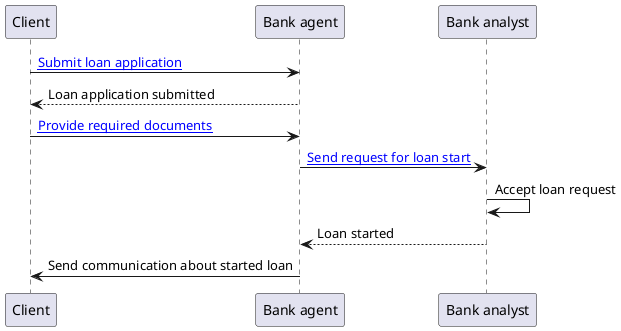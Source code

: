 @startuml
Client -> "Bank agent" : [[https://github.com/PawelJaworski/ddd-loan-application/blob/main/src/main/java/pl/javorek/ddd/service/applicationforloan/application/command/ApplicationForALoanCmdFacade.java Submit loan application]]
"Bank agent" --> "Client" : Loan application submitted
Client -> "Bank agent" : [[https://github.com/PawelJaworski/ddd-loan-application/blob/main/src/main/java/pl/javorek/ddd/service/applicationforloan/application/command/ApplicationForALoanCmdFacade.java Provide required documents]]
"Bank agent" -> "Bank analyst" : [[https://github.com/PawelJaworski/ddd-loan-application/blob/main/src/main/java/pl/javorek/ddd/service/applicationforloan/application/command/ApplicationForALoanCmdFacade.java Send request for loan start]]
"Bank analyst" -> "Bank analyst" : Accept loan request
"Bank analyst" --> "Bank agent" : Loan started
"Bank agent" -> "Client" : Send communication about started loan
@enduml
